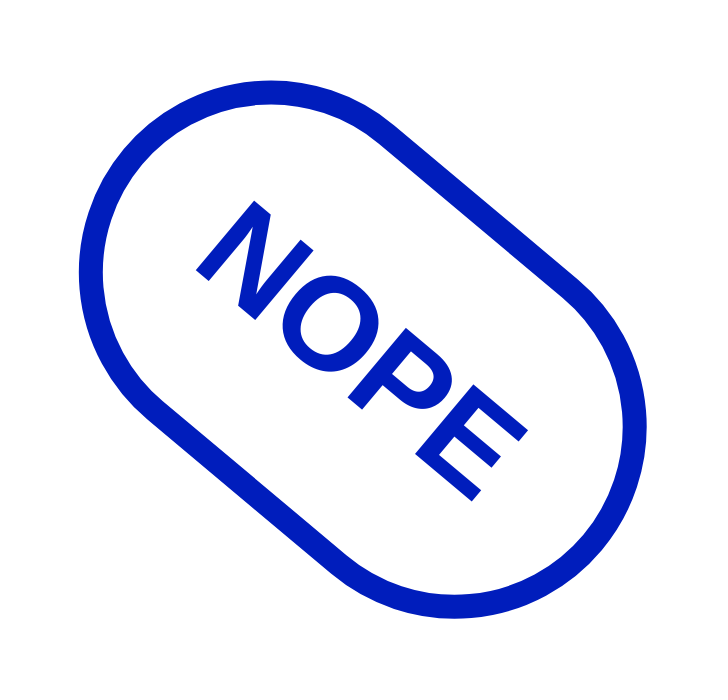 <mxfile>
    <diagram id="TOjREx7Y_IdApwu624VZ" name="ページ1">
        <mxGraphModel dx="768" dy="673" grid="1" gridSize="10" guides="1" tooltips="1" connect="1" arrows="1" fold="1" page="1" pageScale="1" pageWidth="850" pageHeight="1100" math="0" shadow="0">
            <root>
                <mxCell id="0"/>
                <mxCell id="1" parent="0"/>
                <mxCell id="2" value="NOPE&lt;font style=&quot;font-size: 66px;&quot;&gt;&lt;br style=&quot;font-size: 66px;&quot;&gt;&lt;/font&gt;" style="rounded=1;whiteSpace=wrap;html=1;rotation=40;arcSize=50;fillColor=none;fontColor=#001dbc;strokeColor=#001DBC;fontStyle=1;fontSize=66;strokeWidth=12;" vertex="1" parent="1">
                    <mxGeometry x="270.38" y="363.81" width="300" height="180" as="geometry"/>
                </mxCell>
            </root>
        </mxGraphModel>
    </diagram>
</mxfile>